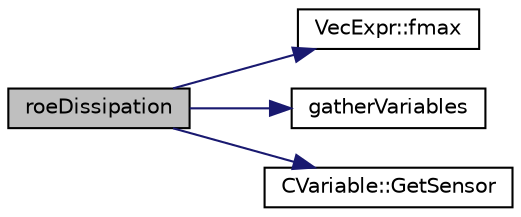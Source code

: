 digraph "roeDissipation"
{
 // LATEX_PDF_SIZE
  edge [fontname="Helvetica",fontsize="10",labelfontname="Helvetica",labelfontsize="10"];
  node [fontname="Helvetica",fontsize="10",shape=record];
  rankdir="LR";
  Node1 [label="roeDissipation",height=0.2,width=0.4,color="black", fillcolor="grey75", style="filled", fontcolor="black",tooltip="(Low) Dissipation coefficient for Roe schemes."];
  Node1 -> Node2 [color="midnightblue",fontsize="10",style="solid",fontname="Helvetica"];
  Node2 [label="VecExpr::fmax",height=0.2,width=0.4,color="black", fillcolor="white", style="filled",URL="$group__VecExpr.html#gaa1a2012ba7d4b10571ed831a1e27167f",tooltip=" "];
  Node1 -> Node3 [color="midnightblue",fontsize="10",style="solid",fontname="Helvetica"];
  Node3 [label="gatherVariables",height=0.2,width=0.4,color="black", fillcolor="white", style="filled",URL="$util_8hpp.html#a7648e1f2c52290af24a78ffad125e541",tooltip="Gather a single variable from index iPoint of a 1D container."];
  Node1 -> Node4 [color="midnightblue",fontsize="10",style="solid",fontname="Helvetica"];
  Node4 [label="CVariable::GetSensor",height=0.2,width=0.4,color="black", fillcolor="white", style="filled",URL="$classCVariable.html#afec545423f883bcd961ac9f1e5d18dd2",tooltip="Get the pressure sensor."];
}
